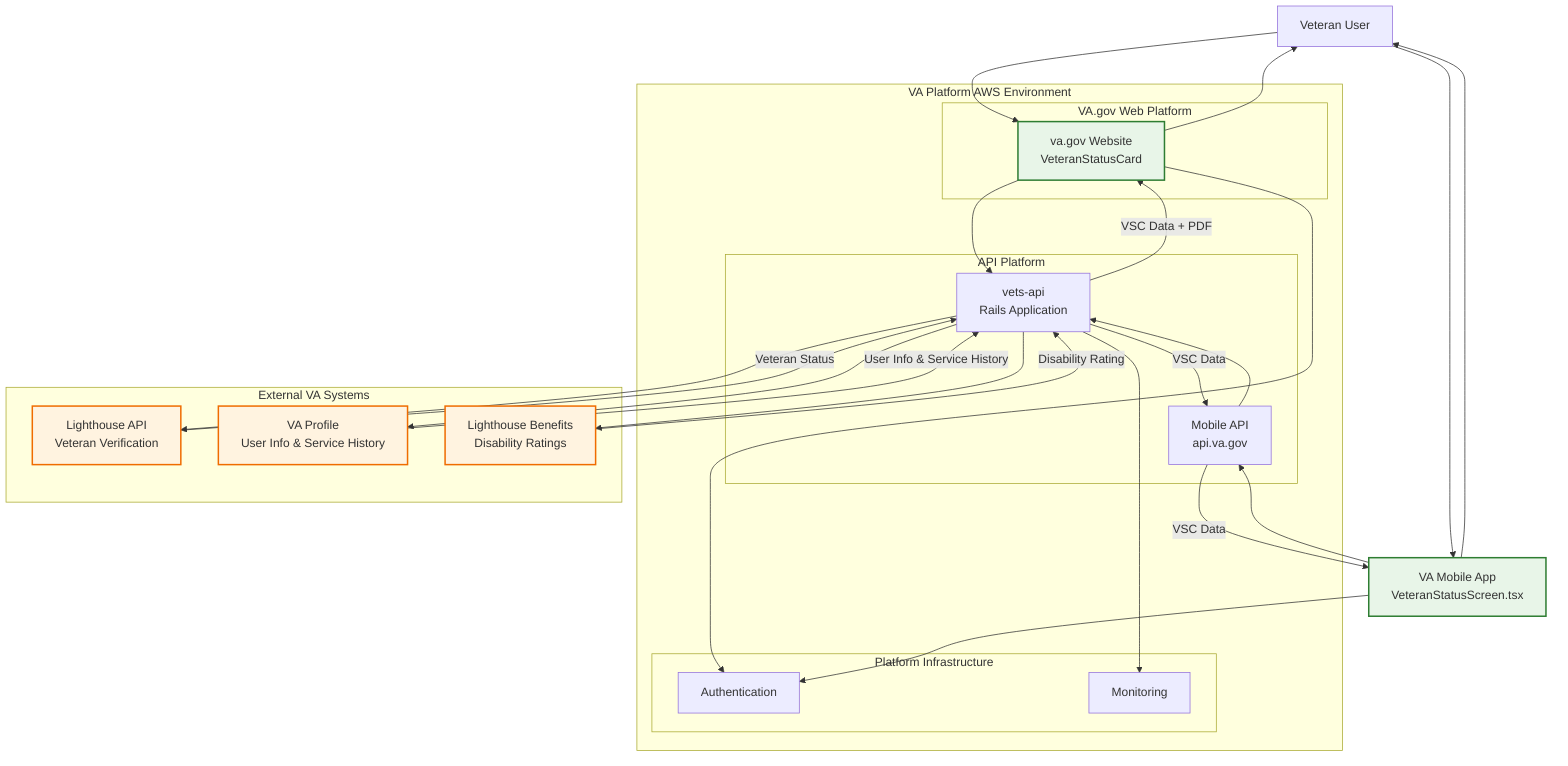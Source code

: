 graph TD
    %% External Users and Devices
    Veteran[Veteran User]
    MobileApp[VA Mobile App<br/>VeteranStatusScreen.tsx]
    
    %% VA Platform AWS Environment Boundary
    subgraph "VA Platform AWS Environment"
        direction TB
        
        %% Web Platform
        subgraph "VA.gov Web Platform"
            WebApp[va.gov Website<br/>VeteranStatusCard]
        end
        
        %% API Platform  
        subgraph "API Platform"
            MobileAPI[Mobile API<br/>api.va.gov]
            VetsAPI[vets-api<br/>Rails Application]
        end
        
        %% Platform Services
        subgraph "Platform Infrastructure"
            Auth[Authentication]
            Monitoring[Monitoring]
        end
    end
    
    %% External VA Systems
    subgraph "External VA Systems"
        direction TB
        Lighthouse[Lighthouse API<br/>Veteran Verification]
        VAProfile[VA Profile<br/>User Info & Service History]
        DisabilityAPI[Lighthouse Benefits<br/>Disability Ratings]
    end
    
    %% User Interactions
    Veteran --> WebApp
    Veteran --> MobileApp
    
    %% Platform Flows
    WebApp --> VetsAPI
    MobileApp --> MobileAPI
    MobileAPI --> VetsAPI
    
    %% Authentication
    WebApp --> Auth
    MobileApp --> Auth
    
    %% External Data Collection
    VetsAPI --> Lighthouse
    VetsAPI --> VAProfile  
    VetsAPI --> DisabilityAPI
    
    %% Data Returns
    Lighthouse -->|Veteran Status| VetsAPI
    VAProfile -->|User Info & Service History| VetsAPI
    DisabilityAPI -->|Disability Rating| VetsAPI
    
    %% Response to Users
    VetsAPI -->|VSC Data + PDF| WebApp
    VetsAPI -->|VSC Data| MobileAPI
    MobileAPI -->|VSC Data| MobileApp
    
    %% Monitoring
    VetsAPI --> Monitoring
    
    %% Final Display
    WebApp --> Veteran
    MobileApp --> Veteran
    
    %% Styling
    classDef platformBoundary fill:#e1f5fe,stroke:#01579b,stroke-width:3px
    classDef externalSystem fill:#fff3e0,stroke:#ef6c00,stroke-width:2px
    classDef mfsComponent fill:#e8f5e8,stroke:#2e7d32,stroke-width:2px
    
    class WebApp,MobileApp mfsComponent
    class Lighthouse,VAProfile,DisabilityAPI externalSystem